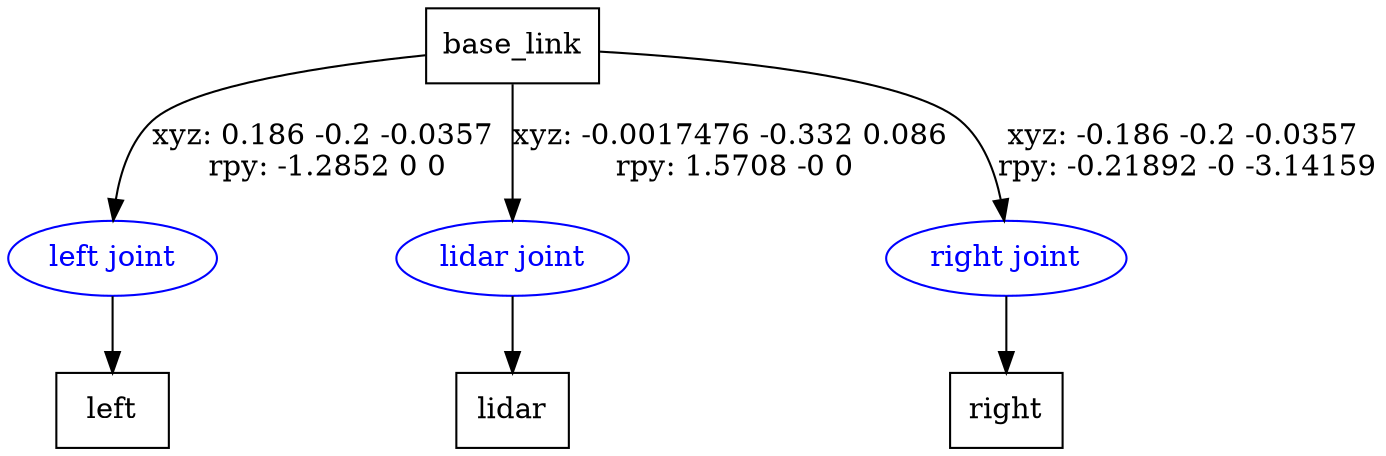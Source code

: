 digraph G {
node [shape=box];
"base_link" [label="base_link"];
"left" [label="left"];
"lidar" [label="lidar"];
"right" [label="right"];
node [shape=ellipse, color=blue, fontcolor=blue];
"base_link" -> "left joint" [label="xyz: 0.186 -0.2 -0.0357 \nrpy: -1.2852 0 0"]
"left joint" -> "left"
"base_link" -> "lidar joint" [label="xyz: -0.0017476 -0.332 0.086 \nrpy: 1.5708 -0 0"]
"lidar joint" -> "lidar"
"base_link" -> "right joint" [label="xyz: -0.186 -0.2 -0.0357 \nrpy: -0.21892 -0 -3.14159"]
"right joint" -> "right"
}
